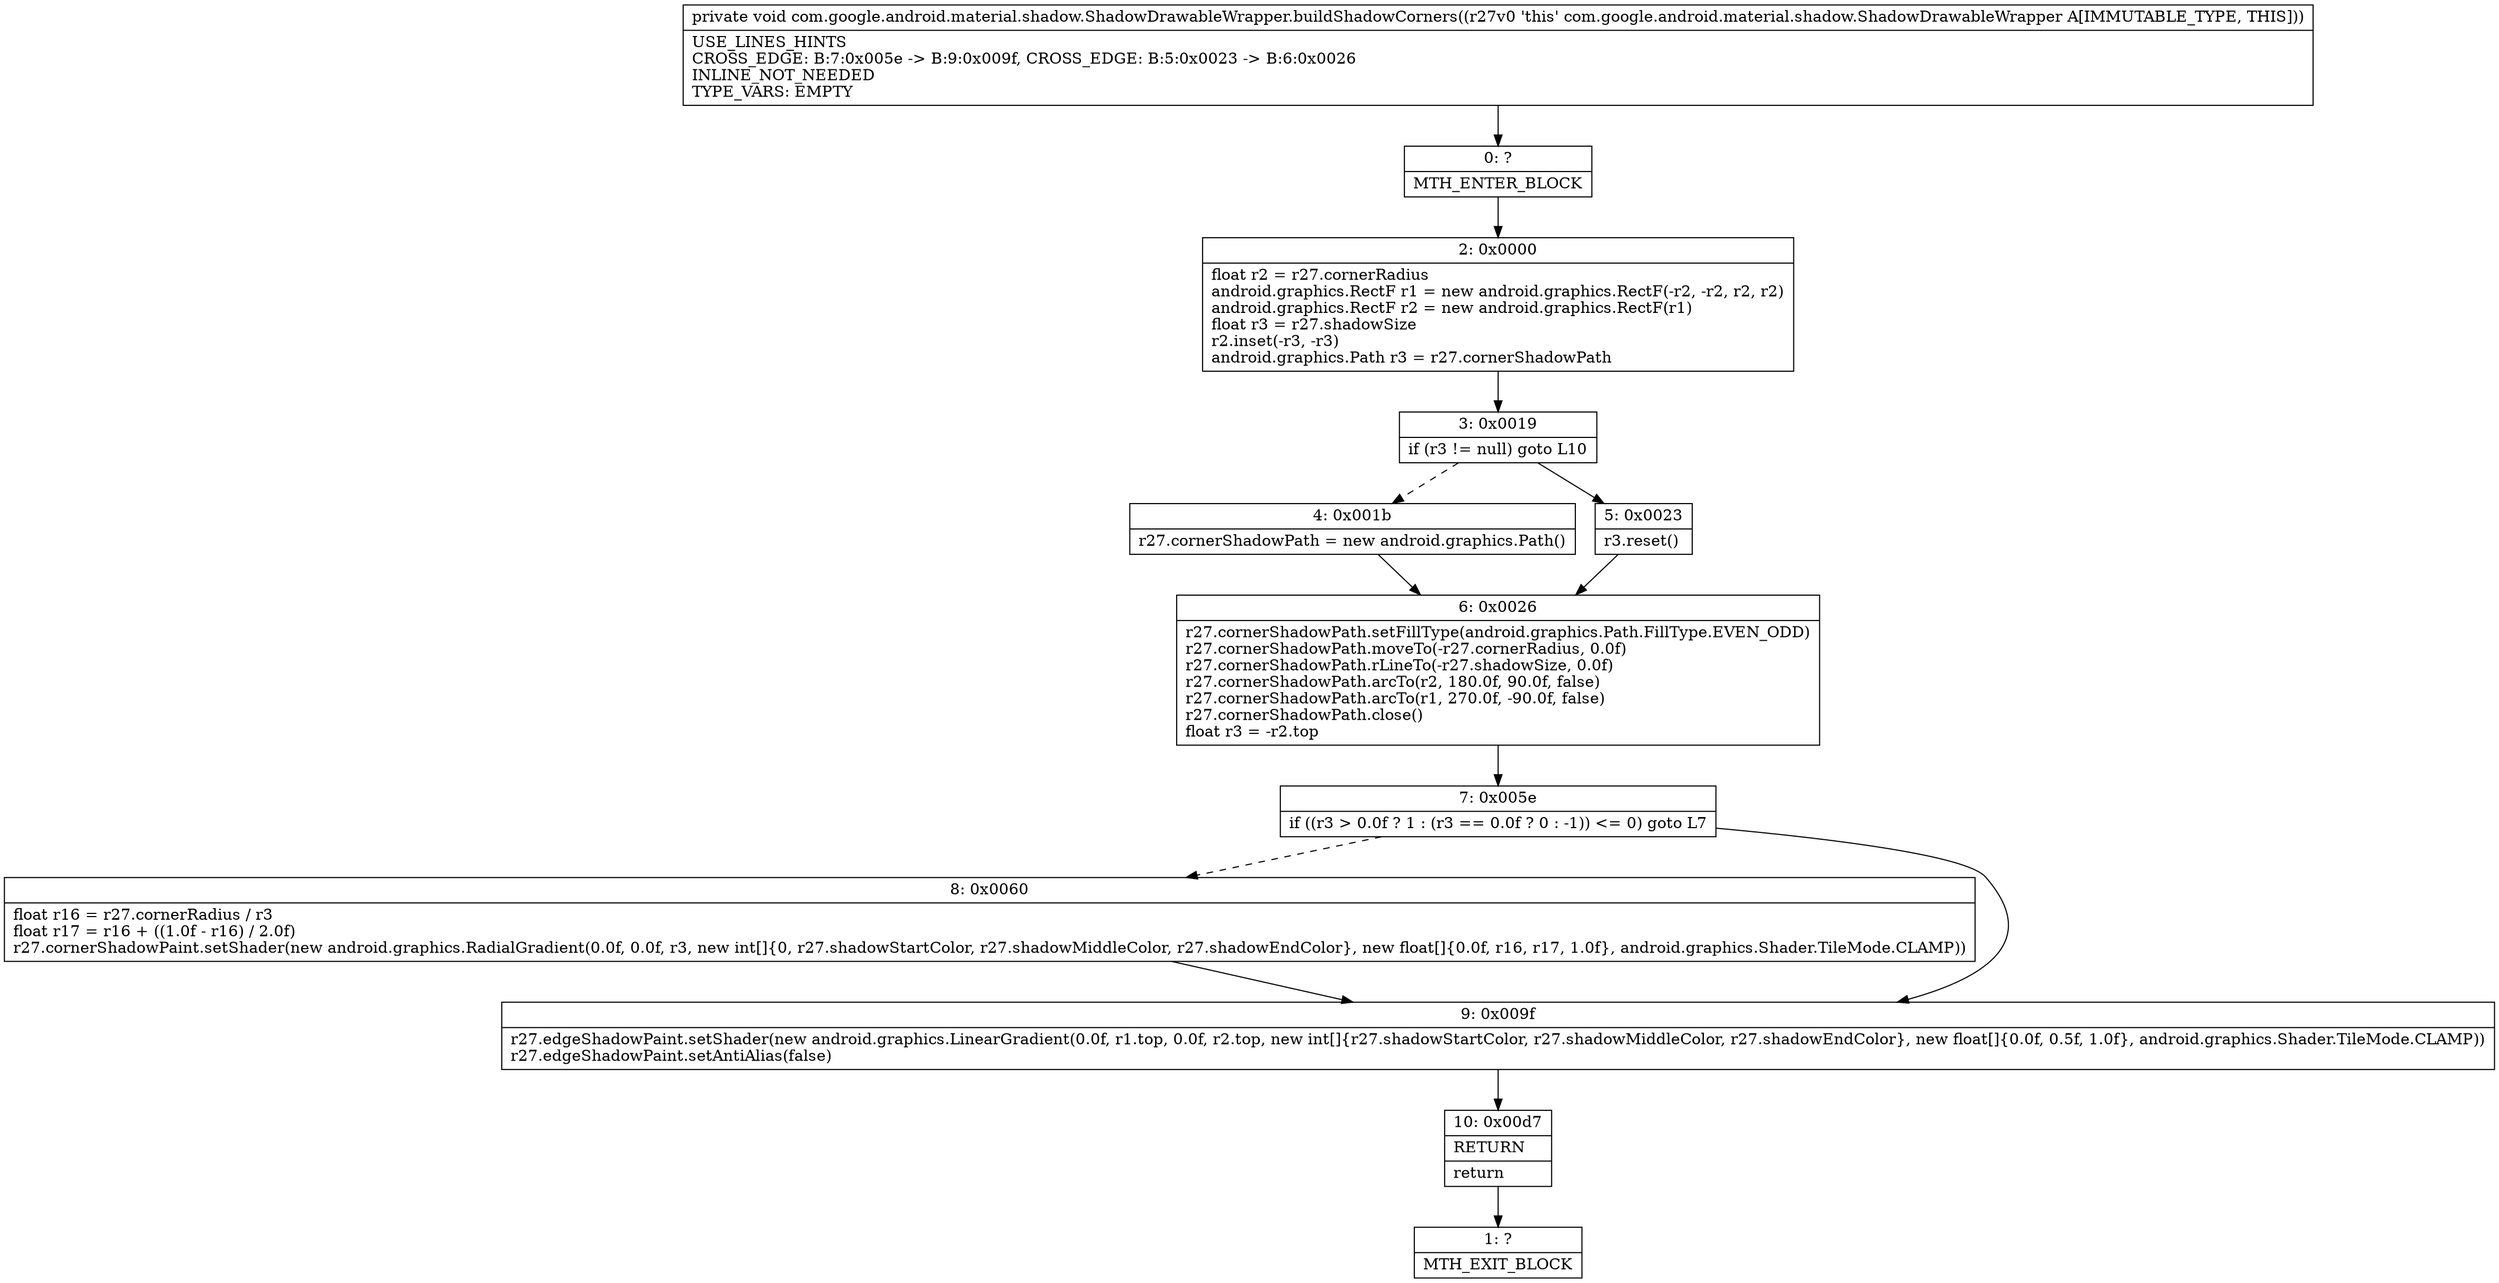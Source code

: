 digraph "CFG forcom.google.android.material.shadow.ShadowDrawableWrapper.buildShadowCorners()V" {
Node_0 [shape=record,label="{0\:\ ?|MTH_ENTER_BLOCK\l}"];
Node_2 [shape=record,label="{2\:\ 0x0000|float r2 = r27.cornerRadius\landroid.graphics.RectF r1 = new android.graphics.RectF(\-r2, \-r2, r2, r2)\landroid.graphics.RectF r2 = new android.graphics.RectF(r1)\lfloat r3 = r27.shadowSize\lr2.inset(\-r3, \-r3)\landroid.graphics.Path r3 = r27.cornerShadowPath\l}"];
Node_3 [shape=record,label="{3\:\ 0x0019|if (r3 != null) goto L10\l}"];
Node_4 [shape=record,label="{4\:\ 0x001b|r27.cornerShadowPath = new android.graphics.Path()\l}"];
Node_6 [shape=record,label="{6\:\ 0x0026|r27.cornerShadowPath.setFillType(android.graphics.Path.FillType.EVEN_ODD)\lr27.cornerShadowPath.moveTo(\-r27.cornerRadius, 0.0f)\lr27.cornerShadowPath.rLineTo(\-r27.shadowSize, 0.0f)\lr27.cornerShadowPath.arcTo(r2, 180.0f, 90.0f, false)\lr27.cornerShadowPath.arcTo(r1, 270.0f, \-90.0f, false)\lr27.cornerShadowPath.close()\lfloat r3 = \-r2.top\l}"];
Node_7 [shape=record,label="{7\:\ 0x005e|if ((r3 \> 0.0f ? 1 : (r3 == 0.0f ? 0 : \-1)) \<= 0) goto L7\l}"];
Node_8 [shape=record,label="{8\:\ 0x0060|float r16 = r27.cornerRadius \/ r3\lfloat r17 = r16 + ((1.0f \- r16) \/ 2.0f)\lr27.cornerShadowPaint.setShader(new android.graphics.RadialGradient(0.0f, 0.0f, r3, new int[]\{0, r27.shadowStartColor, r27.shadowMiddleColor, r27.shadowEndColor\}, new float[]\{0.0f, r16, r17, 1.0f\}, android.graphics.Shader.TileMode.CLAMP))\l}"];
Node_9 [shape=record,label="{9\:\ 0x009f|r27.edgeShadowPaint.setShader(new android.graphics.LinearGradient(0.0f, r1.top, 0.0f, r2.top, new int[]\{r27.shadowStartColor, r27.shadowMiddleColor, r27.shadowEndColor\}, new float[]\{0.0f, 0.5f, 1.0f\}, android.graphics.Shader.TileMode.CLAMP))\lr27.edgeShadowPaint.setAntiAlias(false)\l}"];
Node_10 [shape=record,label="{10\:\ 0x00d7|RETURN\l|return\l}"];
Node_1 [shape=record,label="{1\:\ ?|MTH_EXIT_BLOCK\l}"];
Node_5 [shape=record,label="{5\:\ 0x0023|r3.reset()\l}"];
MethodNode[shape=record,label="{private void com.google.android.material.shadow.ShadowDrawableWrapper.buildShadowCorners((r27v0 'this' com.google.android.material.shadow.ShadowDrawableWrapper A[IMMUTABLE_TYPE, THIS]))  | USE_LINES_HINTS\lCROSS_EDGE: B:7:0x005e \-\> B:9:0x009f, CROSS_EDGE: B:5:0x0023 \-\> B:6:0x0026\lINLINE_NOT_NEEDED\lTYPE_VARS: EMPTY\l}"];
MethodNode -> Node_0;Node_0 -> Node_2;
Node_2 -> Node_3;
Node_3 -> Node_4[style=dashed];
Node_3 -> Node_5;
Node_4 -> Node_6;
Node_6 -> Node_7;
Node_7 -> Node_8[style=dashed];
Node_7 -> Node_9;
Node_8 -> Node_9;
Node_9 -> Node_10;
Node_10 -> Node_1;
Node_5 -> Node_6;
}


